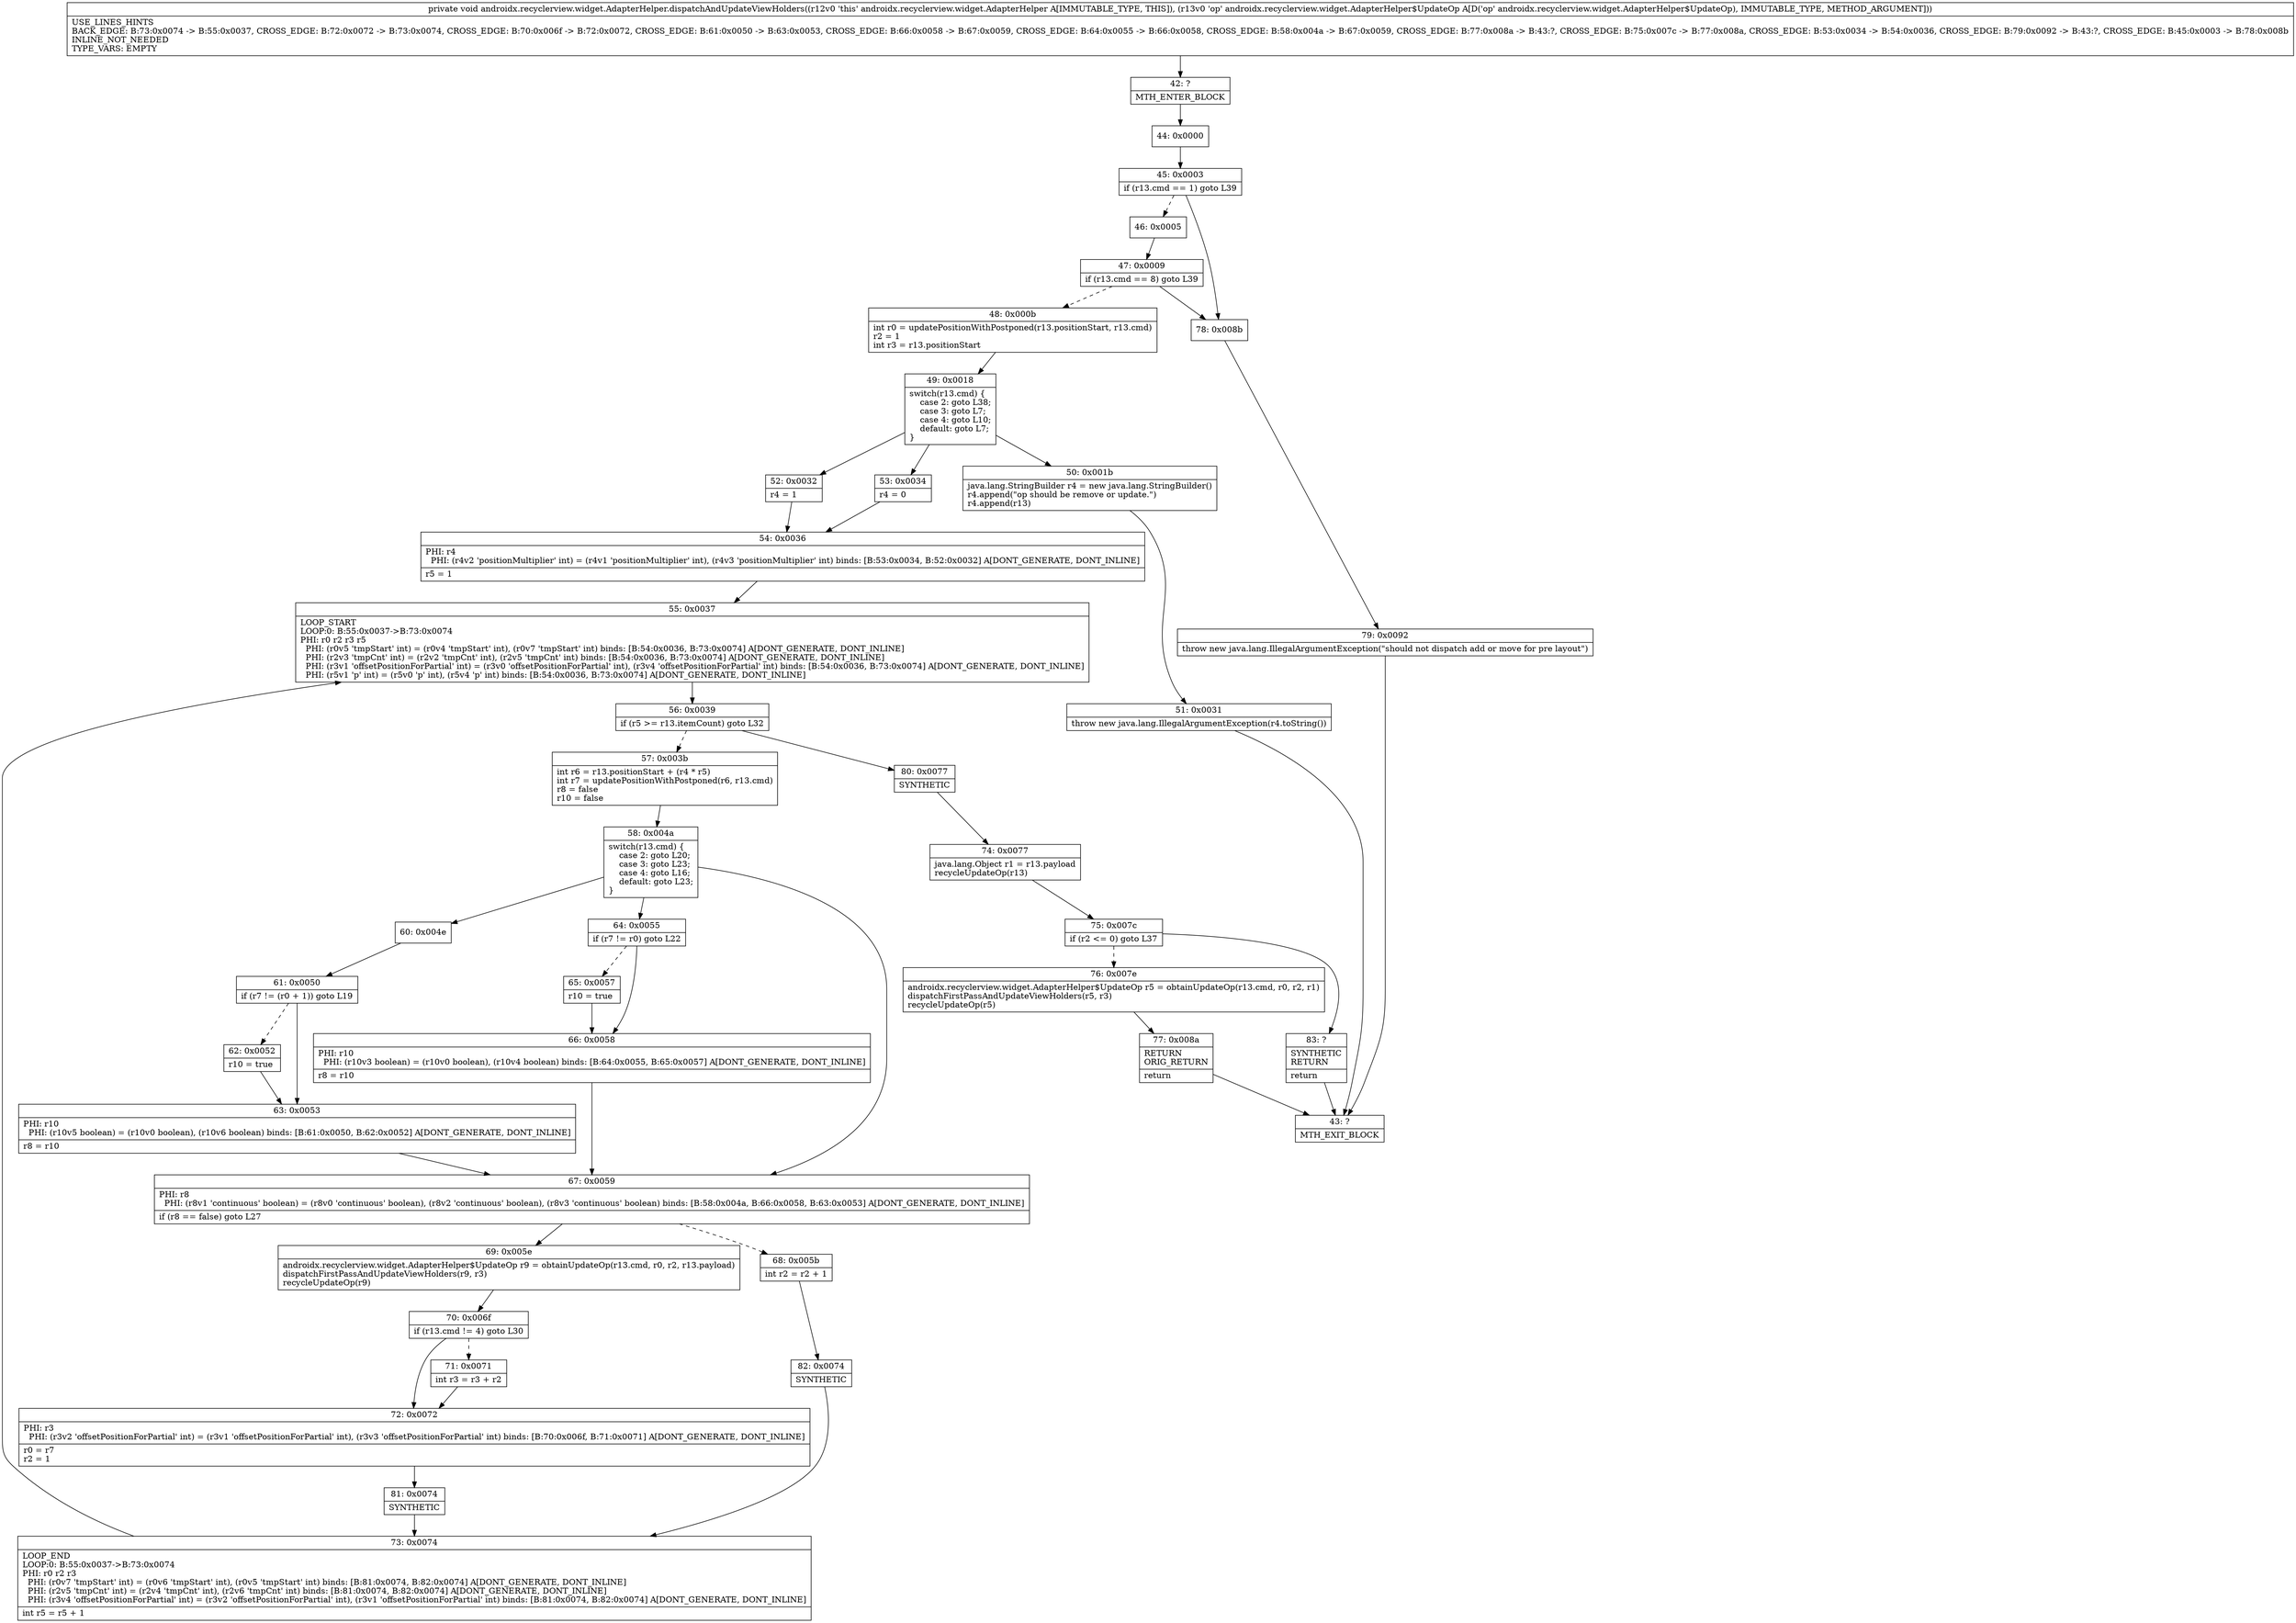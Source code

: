 digraph "CFG forandroidx.recyclerview.widget.AdapterHelper.dispatchAndUpdateViewHolders(Landroidx\/recyclerview\/widget\/AdapterHelper$UpdateOp;)V" {
Node_42 [shape=record,label="{42\:\ ?|MTH_ENTER_BLOCK\l}"];
Node_44 [shape=record,label="{44\:\ 0x0000}"];
Node_45 [shape=record,label="{45\:\ 0x0003|if (r13.cmd == 1) goto L39\l}"];
Node_46 [shape=record,label="{46\:\ 0x0005}"];
Node_47 [shape=record,label="{47\:\ 0x0009|if (r13.cmd == 8) goto L39\l}"];
Node_48 [shape=record,label="{48\:\ 0x000b|int r0 = updatePositionWithPostponed(r13.positionStart, r13.cmd)\lr2 = 1\lint r3 = r13.positionStart\l}"];
Node_49 [shape=record,label="{49\:\ 0x0018|switch(r13.cmd) \{\l    case 2: goto L38;\l    case 3: goto L7;\l    case 4: goto L10;\l    default: goto L7;\l\}\l}"];
Node_50 [shape=record,label="{50\:\ 0x001b|java.lang.StringBuilder r4 = new java.lang.StringBuilder()\lr4.append(\"op should be remove or update.\")\lr4.append(r13)\l}"];
Node_51 [shape=record,label="{51\:\ 0x0031|throw new java.lang.IllegalArgumentException(r4.toString())\l}"];
Node_43 [shape=record,label="{43\:\ ?|MTH_EXIT_BLOCK\l}"];
Node_52 [shape=record,label="{52\:\ 0x0032|r4 = 1\l}"];
Node_54 [shape=record,label="{54\:\ 0x0036|PHI: r4 \l  PHI: (r4v2 'positionMultiplier' int) = (r4v1 'positionMultiplier' int), (r4v3 'positionMultiplier' int) binds: [B:53:0x0034, B:52:0x0032] A[DONT_GENERATE, DONT_INLINE]\l|r5 = 1\l}"];
Node_55 [shape=record,label="{55\:\ 0x0037|LOOP_START\lLOOP:0: B:55:0x0037\-\>B:73:0x0074\lPHI: r0 r2 r3 r5 \l  PHI: (r0v5 'tmpStart' int) = (r0v4 'tmpStart' int), (r0v7 'tmpStart' int) binds: [B:54:0x0036, B:73:0x0074] A[DONT_GENERATE, DONT_INLINE]\l  PHI: (r2v3 'tmpCnt' int) = (r2v2 'tmpCnt' int), (r2v5 'tmpCnt' int) binds: [B:54:0x0036, B:73:0x0074] A[DONT_GENERATE, DONT_INLINE]\l  PHI: (r3v1 'offsetPositionForPartial' int) = (r3v0 'offsetPositionForPartial' int), (r3v4 'offsetPositionForPartial' int) binds: [B:54:0x0036, B:73:0x0074] A[DONT_GENERATE, DONT_INLINE]\l  PHI: (r5v1 'p' int) = (r5v0 'p' int), (r5v4 'p' int) binds: [B:54:0x0036, B:73:0x0074] A[DONT_GENERATE, DONT_INLINE]\l}"];
Node_56 [shape=record,label="{56\:\ 0x0039|if (r5 \>= r13.itemCount) goto L32\l}"];
Node_57 [shape=record,label="{57\:\ 0x003b|int r6 = r13.positionStart + (r4 * r5)\lint r7 = updatePositionWithPostponed(r6, r13.cmd)\lr8 = false\lr10 = false\l}"];
Node_58 [shape=record,label="{58\:\ 0x004a|switch(r13.cmd) \{\l    case 2: goto L20;\l    case 3: goto L23;\l    case 4: goto L16;\l    default: goto L23;\l\}\l}"];
Node_60 [shape=record,label="{60\:\ 0x004e}"];
Node_61 [shape=record,label="{61\:\ 0x0050|if (r7 != (r0 + 1)) goto L19\l}"];
Node_62 [shape=record,label="{62\:\ 0x0052|r10 = true\l}"];
Node_63 [shape=record,label="{63\:\ 0x0053|PHI: r10 \l  PHI: (r10v5 boolean) = (r10v0 boolean), (r10v6 boolean) binds: [B:61:0x0050, B:62:0x0052] A[DONT_GENERATE, DONT_INLINE]\l|r8 = r10\l}"];
Node_64 [shape=record,label="{64\:\ 0x0055|if (r7 != r0) goto L22\l}"];
Node_65 [shape=record,label="{65\:\ 0x0057|r10 = true\l}"];
Node_66 [shape=record,label="{66\:\ 0x0058|PHI: r10 \l  PHI: (r10v3 boolean) = (r10v0 boolean), (r10v4 boolean) binds: [B:64:0x0055, B:65:0x0057] A[DONT_GENERATE, DONT_INLINE]\l|r8 = r10\l}"];
Node_67 [shape=record,label="{67\:\ 0x0059|PHI: r8 \l  PHI: (r8v1 'continuous' boolean) = (r8v0 'continuous' boolean), (r8v2 'continuous' boolean), (r8v3 'continuous' boolean) binds: [B:58:0x004a, B:66:0x0058, B:63:0x0053] A[DONT_GENERATE, DONT_INLINE]\l|if (r8 == false) goto L27\l}"];
Node_68 [shape=record,label="{68\:\ 0x005b|int r2 = r2 + 1\l}"];
Node_82 [shape=record,label="{82\:\ 0x0074|SYNTHETIC\l}"];
Node_73 [shape=record,label="{73\:\ 0x0074|LOOP_END\lLOOP:0: B:55:0x0037\-\>B:73:0x0074\lPHI: r0 r2 r3 \l  PHI: (r0v7 'tmpStart' int) = (r0v6 'tmpStart' int), (r0v5 'tmpStart' int) binds: [B:81:0x0074, B:82:0x0074] A[DONT_GENERATE, DONT_INLINE]\l  PHI: (r2v5 'tmpCnt' int) = (r2v4 'tmpCnt' int), (r2v6 'tmpCnt' int) binds: [B:81:0x0074, B:82:0x0074] A[DONT_GENERATE, DONT_INLINE]\l  PHI: (r3v4 'offsetPositionForPartial' int) = (r3v2 'offsetPositionForPartial' int), (r3v1 'offsetPositionForPartial' int) binds: [B:81:0x0074, B:82:0x0074] A[DONT_GENERATE, DONT_INLINE]\l|int r5 = r5 + 1\l}"];
Node_69 [shape=record,label="{69\:\ 0x005e|androidx.recyclerview.widget.AdapterHelper$UpdateOp r9 = obtainUpdateOp(r13.cmd, r0, r2, r13.payload)\ldispatchFirstPassAndUpdateViewHolders(r9, r3)\lrecycleUpdateOp(r9)\l}"];
Node_70 [shape=record,label="{70\:\ 0x006f|if (r13.cmd != 4) goto L30\l}"];
Node_71 [shape=record,label="{71\:\ 0x0071|int r3 = r3 + r2\l}"];
Node_72 [shape=record,label="{72\:\ 0x0072|PHI: r3 \l  PHI: (r3v2 'offsetPositionForPartial' int) = (r3v1 'offsetPositionForPartial' int), (r3v3 'offsetPositionForPartial' int) binds: [B:70:0x006f, B:71:0x0071] A[DONT_GENERATE, DONT_INLINE]\l|r0 = r7\lr2 = 1\l}"];
Node_81 [shape=record,label="{81\:\ 0x0074|SYNTHETIC\l}"];
Node_80 [shape=record,label="{80\:\ 0x0077|SYNTHETIC\l}"];
Node_74 [shape=record,label="{74\:\ 0x0077|java.lang.Object r1 = r13.payload\lrecycleUpdateOp(r13)\l}"];
Node_75 [shape=record,label="{75\:\ 0x007c|if (r2 \<= 0) goto L37\l}"];
Node_76 [shape=record,label="{76\:\ 0x007e|androidx.recyclerview.widget.AdapterHelper$UpdateOp r5 = obtainUpdateOp(r13.cmd, r0, r2, r1)\ldispatchFirstPassAndUpdateViewHolders(r5, r3)\lrecycleUpdateOp(r5)\l}"];
Node_77 [shape=record,label="{77\:\ 0x008a|RETURN\lORIG_RETURN\l|return\l}"];
Node_83 [shape=record,label="{83\:\ ?|SYNTHETIC\lRETURN\l|return\l}"];
Node_53 [shape=record,label="{53\:\ 0x0034|r4 = 0\l}"];
Node_78 [shape=record,label="{78\:\ 0x008b}"];
Node_79 [shape=record,label="{79\:\ 0x0092|throw new java.lang.IllegalArgumentException(\"should not dispatch add or move for pre layout\")\l}"];
MethodNode[shape=record,label="{private void androidx.recyclerview.widget.AdapterHelper.dispatchAndUpdateViewHolders((r12v0 'this' androidx.recyclerview.widget.AdapterHelper A[IMMUTABLE_TYPE, THIS]), (r13v0 'op' androidx.recyclerview.widget.AdapterHelper$UpdateOp A[D('op' androidx.recyclerview.widget.AdapterHelper$UpdateOp), IMMUTABLE_TYPE, METHOD_ARGUMENT]))  | USE_LINES_HINTS\lBACK_EDGE: B:73:0x0074 \-\> B:55:0x0037, CROSS_EDGE: B:72:0x0072 \-\> B:73:0x0074, CROSS_EDGE: B:70:0x006f \-\> B:72:0x0072, CROSS_EDGE: B:61:0x0050 \-\> B:63:0x0053, CROSS_EDGE: B:66:0x0058 \-\> B:67:0x0059, CROSS_EDGE: B:64:0x0055 \-\> B:66:0x0058, CROSS_EDGE: B:58:0x004a \-\> B:67:0x0059, CROSS_EDGE: B:77:0x008a \-\> B:43:?, CROSS_EDGE: B:75:0x007c \-\> B:77:0x008a, CROSS_EDGE: B:53:0x0034 \-\> B:54:0x0036, CROSS_EDGE: B:79:0x0092 \-\> B:43:?, CROSS_EDGE: B:45:0x0003 \-\> B:78:0x008b\lINLINE_NOT_NEEDED\lTYPE_VARS: EMPTY\l}"];
MethodNode -> Node_42;Node_42 -> Node_44;
Node_44 -> Node_45;
Node_45 -> Node_46[style=dashed];
Node_45 -> Node_78;
Node_46 -> Node_47;
Node_47 -> Node_48[style=dashed];
Node_47 -> Node_78;
Node_48 -> Node_49;
Node_49 -> Node_50;
Node_49 -> Node_52;
Node_49 -> Node_53;
Node_50 -> Node_51;
Node_51 -> Node_43;
Node_52 -> Node_54;
Node_54 -> Node_55;
Node_55 -> Node_56;
Node_56 -> Node_57[style=dashed];
Node_56 -> Node_80;
Node_57 -> Node_58;
Node_58 -> Node_60;
Node_58 -> Node_64;
Node_58 -> Node_67;
Node_60 -> Node_61;
Node_61 -> Node_62[style=dashed];
Node_61 -> Node_63;
Node_62 -> Node_63;
Node_63 -> Node_67;
Node_64 -> Node_65[style=dashed];
Node_64 -> Node_66;
Node_65 -> Node_66;
Node_66 -> Node_67;
Node_67 -> Node_68[style=dashed];
Node_67 -> Node_69;
Node_68 -> Node_82;
Node_82 -> Node_73;
Node_73 -> Node_55;
Node_69 -> Node_70;
Node_70 -> Node_71[style=dashed];
Node_70 -> Node_72;
Node_71 -> Node_72;
Node_72 -> Node_81;
Node_81 -> Node_73;
Node_80 -> Node_74;
Node_74 -> Node_75;
Node_75 -> Node_76[style=dashed];
Node_75 -> Node_83;
Node_76 -> Node_77;
Node_77 -> Node_43;
Node_83 -> Node_43;
Node_53 -> Node_54;
Node_78 -> Node_79;
Node_79 -> Node_43;
}

